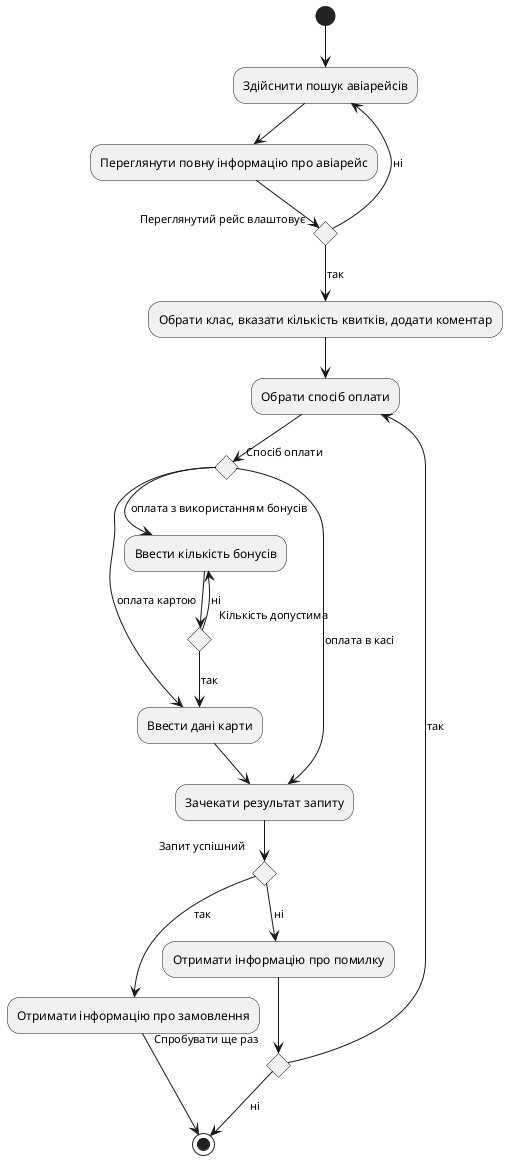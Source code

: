 @startuml AU2

!o = "Спосіб оплати"

(*) --> "Здійснити пошук авіарейсів"
--> "Переглянути повну інформацію про авіарейс"
if "Переглянутий рейс влаштовує" then
    -->[ні]"Здійснити пошук авіарейсів"
else
    -->[так]"Обрати клас, вказати кількість квитків, додати коментар"
endif

--> "Обрати спосіб оплати"
if o then 
    -->[оплата картою] "Ввести дані карти"
    -->"Зачекати результат запиту"
else
    -->[оплата з використанням бонусів] "Ввести кількість бонусів"
    if "Кількість допустима" then
        -->[ні] "Ввести кількість бонусів"
    else
        -->[так] "Ввести дані карти"
    endif
else
    -->[оплата в касі] "Зачекати результат запиту"  
endif

if "Запит успішний" then
    -->[так] "Отримати інформацію про замовлення"
    --> (*)
else
    -->[ні] "Отримати інформацію про помилку"
    if "Спробувати ще раз" then
        -->[так] "Обрати спосіб оплати"
    else
        -->[ні] (*)
    endif
endif

@enduml